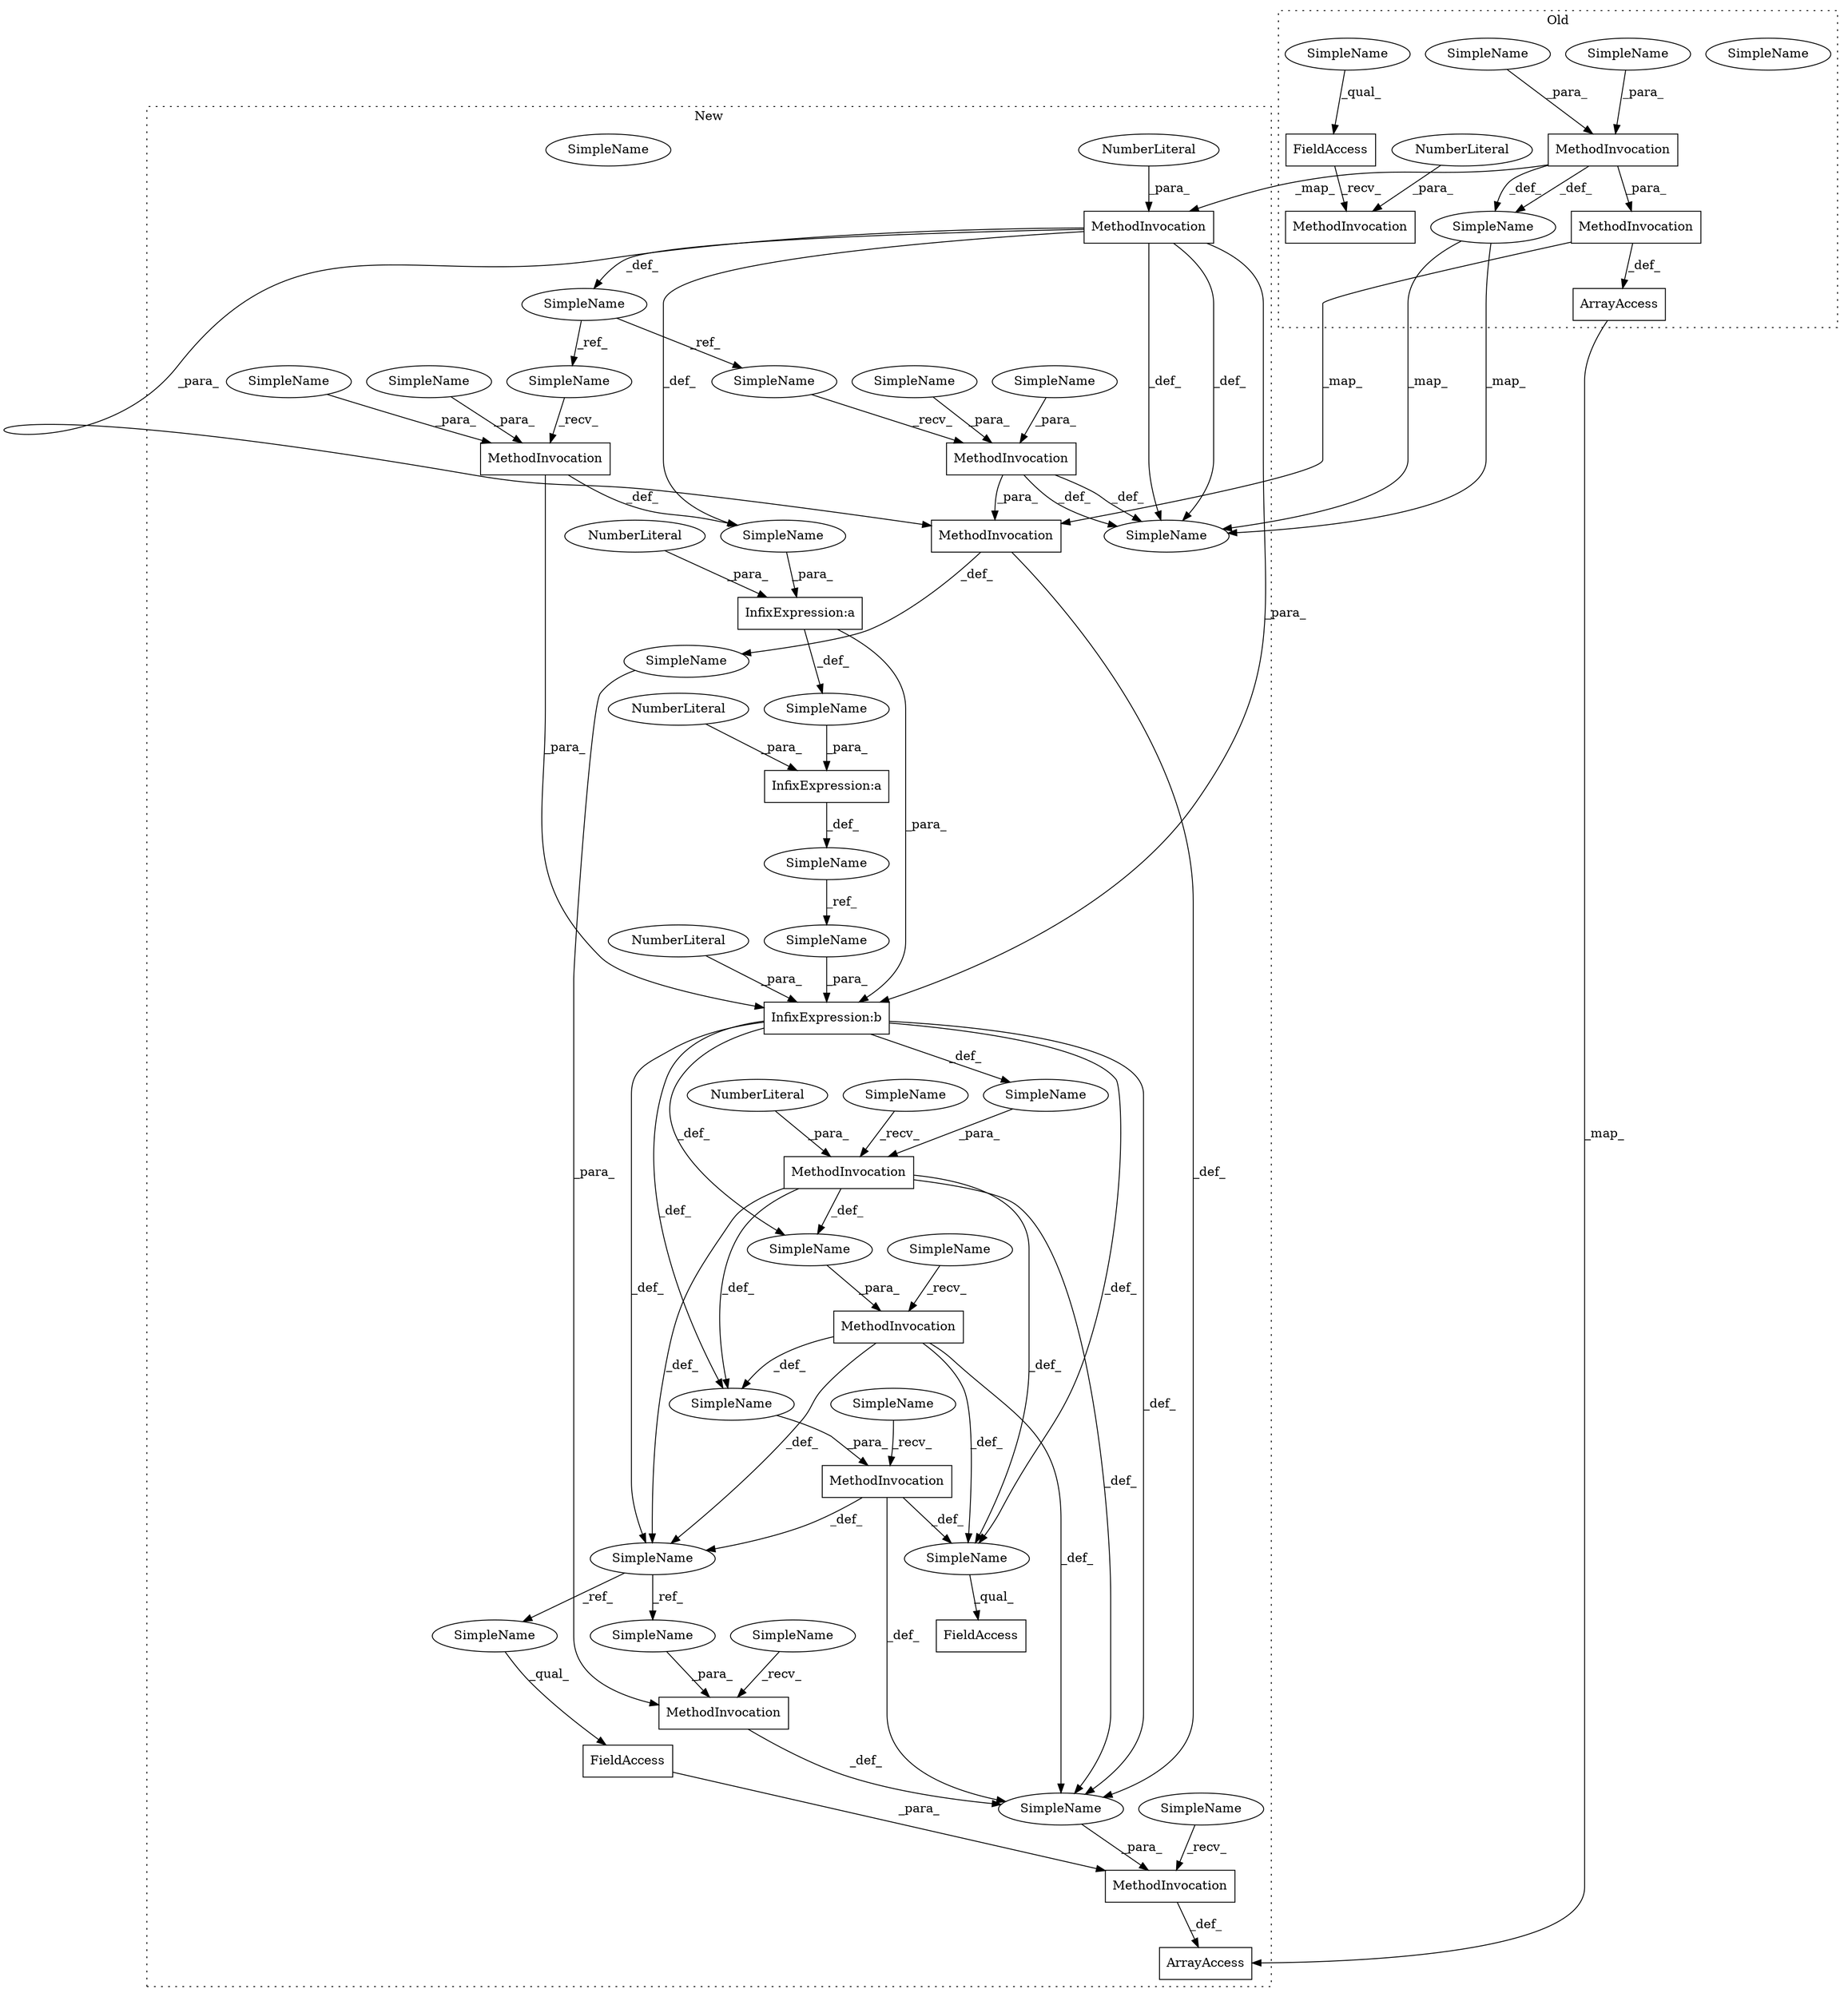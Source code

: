 digraph G {
subgraph cluster0 {
1 [label="ArrayAccess" a="2" s="438,447" l="8,1" shape="box"];
3 [label="FieldAccess" a="22" s="211" l="12" shape="box"];
7 [label="MethodInvocation" a="32" s="455,468" l="5,1" shape="box"];
9 [label="MethodInvocation" a="32" s="224,233" l="5,1" shape="box"];
16 [label="MethodInvocation" a="32" s="273,284" l="6,1" shape="box"];
20 [label="NumberLiteral" a="34" s="229" l="4" shape="ellipse"];
30 [label="SimpleName" a="42" s="240" l="5" shape="ellipse"];
36 [label="SimpleName" a="42" s="282" l="2" shape="ellipse"];
41 [label="SimpleName" a="42" s="240" l="5" shape="ellipse"];
42 [label="SimpleName" a="42" s="279" l="2" shape="ellipse"];
51 [label="SimpleName" a="42" s="211" l="5" shape="ellipse"];
label = "Old";
style="dotted";
}
subgraph cluster1 {
2 [label="ArrayAccess" a="2" s="554,563" l="8,1" shape="box"];
4 [label="FieldAccess" a="22" s="609" l="3" shape="box"];
5 [label="FieldAccess" a="22" s="353" l="50" shape="box"];
6 [label="MethodInvocation" a="32" s="387,398" l="4,1" shape="box"];
8 [label="MethodInvocation" a="32" s="296,307" l="6,1" shape="box"];
10 [label="MethodInvocation" a="32" s="593,606" l="5,1" shape="box"];
11 [label="MethodInvocation" a="32" s="359,400" l="11,1" shape="box"];
12 [label="MethodInvocation" a="32" s="581,607" l="4,1" shape="box"];
13 [label="MethodInvocation" a="32" s="571,612" l="4,1" shape="box"];
14 [label="MethodInvocation" a="32" s="327,337" l="5,1" shape="box"];
15 [label="MethodInvocation" a="32" s="376,399" l="5,1" shape="box"];
17 [label="MethodInvocation" a="32" s="250,266" l="12,1" shape="box"];
18 [label="NumberLiteral" a="34" s="342" l="1" shape="ellipse"];
19 [label="NumberLiteral" a="34" s="262" l="4" shape="ellipse"];
21 [label="NumberLiteral" a="34" s="395" l="1" shape="ellipse"];
22 [label="NumberLiteral" a="34" s="320" l="1" shape="ellipse"];
23 [label="NumberLiteral" a="34" s="397" l="1" shape="ellipse"];
24 [label="SimpleName" a="42" s="" l="" shape="ellipse"];
25 [label="SimpleName" a="42" s="316" l="1" shape="ellipse"];
26 [label="SimpleName" a="42" s="305" l="2" shape="ellipse"];
27 [label="SimpleName" a="42" s="332" l="2" shape="ellipse"];
28 [label="SimpleName" a="42" s="" l="" shape="ellipse"];
29 [label="SimpleName" a="42" s="391" l="1" shape="ellipse"];
31 [label="SimpleName" a="42" s="370" l="5" shape="ellipse"];
32 [label="SimpleName" a="42" s="565" l="5" shape="ellipse"];
33 [label="SimpleName" a="42" s="575" l="5" shape="ellipse"];
34 [label="SimpleName" a="42" s="585" l="1" shape="ellipse"];
35 [label="SimpleName" a="42" s="293" l="2" shape="ellipse"];
37 [label="SimpleName" a="42" s="" l="" shape="ellipse"];
38 [label="SimpleName" a="42" s="273" l="5" shape="ellipse"];
39 [label="SimpleName" a="42" s="" l="" shape="ellipse"];
40 [label="SimpleName" a="42" s="" l="" shape="ellipse"];
43 [label="SimpleName" a="42" s="609" l="1" shape="ellipse"];
44 [label="SimpleName" a="42" s="" l="" shape="ellipse"];
45 [label="SimpleName" a="42" s="353" l="5" shape="ellipse"];
46 [label="SimpleName" a="42" s="273" l="5" shape="ellipse"];
47 [label="SimpleName" a="42" s="381" l="5" shape="ellipse"];
48 [label="SimpleName" a="42" s="324" l="2" shape="ellipse"];
49 [label="SimpleName" a="42" s="" l="" shape="ellipse"];
50 [label="SimpleName" a="42" s="335" l="2" shape="ellipse"];
52 [label="SimpleName" a="42" s="234" l="2" shape="ellipse"];
53 [label="SimpleName" a="42" s="302" l="2" shape="ellipse"];
54 [label="SimpleName" a="42" s="350" l="1" shape="ellipse"];
55 [label="SimpleName" a="42" s="" l="" shape="ellipse"];
56 [label="InfixExpression:a" a="27" s="339" l="3" shape="box"];
57 [label="InfixExpression:a" a="27" s="321" l="3" shape="box"];
58 [label="InfixExpression:b" a="27" s="392" l="3" shape="box"];
label = "New";
style="dotted";
}
1 -> 2 [label="_map_"];
3 -> 9 [label="_recv_"];
4 -> 13 [label="_para_"];
6 -> 37 [label="_def_"];
6 -> 49 [label="_def_"];
6 -> 28 [label="_def_"];
6 -> 40 [label="_def_"];
6 -> 54 [label="_def_"];
7 -> 10 [label="_map_"];
7 -> 1 [label="_def_"];
8 -> 38 [label="_def_"];
8 -> 10 [label="_para_"];
8 -> 38 [label="_def_"];
10 -> 28 [label="_def_"];
10 -> 44 [label="_def_"];
11 -> 28 [label="_def_"];
11 -> 40 [label="_def_"];
11 -> 54 [label="_def_"];
12 -> 28 [label="_def_"];
13 -> 2 [label="_def_"];
14 -> 58 [label="_para_"];
14 -> 24 [label="_def_"];
15 -> 28 [label="_def_"];
15 -> 40 [label="_def_"];
15 -> 49 [label="_def_"];
15 -> 54 [label="_def_"];
16 -> 17 [label="_map_"];
16 -> 7 [label="_para_"];
16 -> 41 [label="_def_"];
16 -> 41 [label="_def_"];
17 -> 52 [label="_def_"];
17 -> 24 [label="_def_"];
17 -> 10 [label="_para_"];
17 -> 38 [label="_def_"];
17 -> 58 [label="_para_"];
17 -> 38 [label="_def_"];
18 -> 56 [label="_para_"];
19 -> 17 [label="_para_"];
20 -> 9 [label="_para_"];
21 -> 58 [label="_para_"];
22 -> 57 [label="_para_"];
23 -> 6 [label="_para_"];
24 -> 57 [label="_para_"];
25 -> 29 [label="_ref_"];
26 -> 8 [label="_para_"];
27 -> 14 [label="_para_"];
28 -> 13 [label="_para_"];
29 -> 58 [label="_para_"];
31 -> 15 [label="_recv_"];
32 -> 13 [label="_recv_"];
33 -> 12 [label="_recv_"];
34 -> 12 [label="_para_"];
35 -> 8 [label="_recv_"];
36 -> 16 [label="_para_"];
37 -> 15 [label="_para_"];
39 -> 56 [label="_para_"];
40 -> 5 [label="_qual_"];
41 -> 38 [label="_map_"];
41 -> 38 [label="_map_"];
42 -> 16 [label="_para_"];
43 -> 4 [label="_qual_"];
44 -> 12 [label="_para_"];
45 -> 11 [label="_recv_"];
47 -> 6 [label="_recv_"];
48 -> 14 [label="_recv_"];
49 -> 11 [label="_para_"];
50 -> 14 [label="_para_"];
51 -> 3 [label="_qual_"];
52 -> 48 [label="_ref_"];
52 -> 35 [label="_ref_"];
53 -> 8 [label="_para_"];
54 -> 34 [label="_ref_"];
54 -> 43 [label="_ref_"];
55 -> 6 [label="_para_"];
56 -> 25 [label="_def_"];
57 -> 39 [label="_def_"];
57 -> 58 [label="_para_"];
58 -> 40 [label="_def_"];
58 -> 28 [label="_def_"];
58 -> 54 [label="_def_"];
58 -> 37 [label="_def_"];
58 -> 55 [label="_def_"];
58 -> 49 [label="_def_"];
}